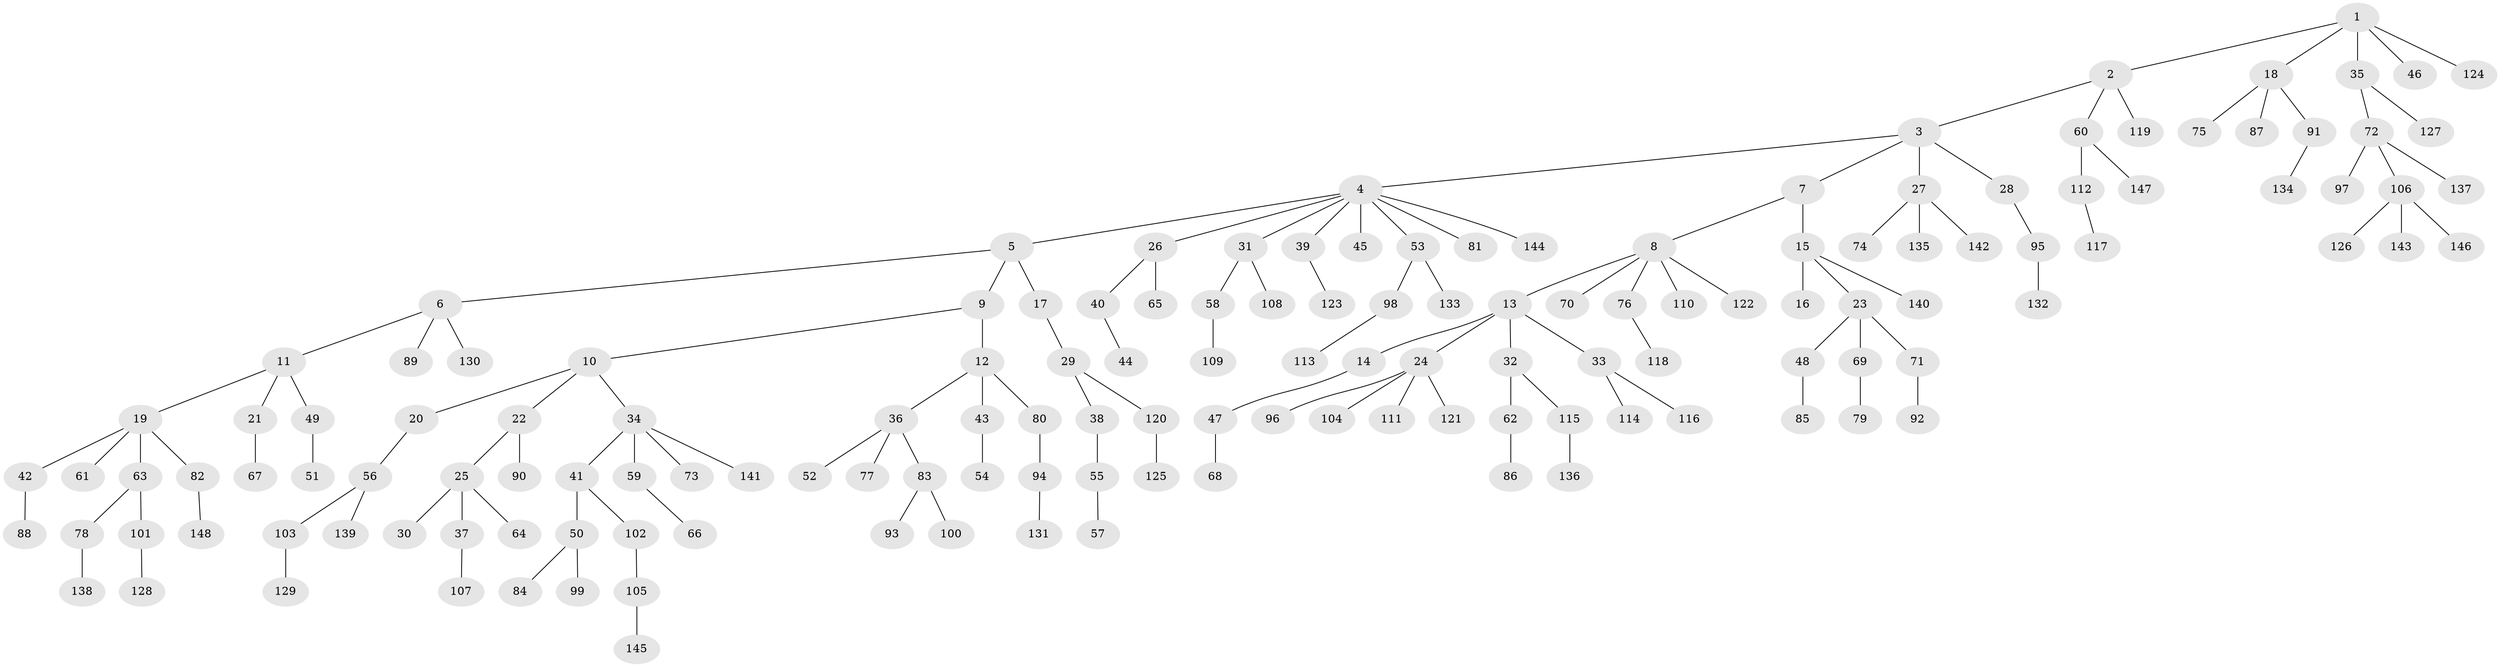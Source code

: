 // Generated by graph-tools (version 1.1) at 2025/50/03/09/25 03:50:22]
// undirected, 148 vertices, 147 edges
graph export_dot {
graph [start="1"]
  node [color=gray90,style=filled];
  1;
  2;
  3;
  4;
  5;
  6;
  7;
  8;
  9;
  10;
  11;
  12;
  13;
  14;
  15;
  16;
  17;
  18;
  19;
  20;
  21;
  22;
  23;
  24;
  25;
  26;
  27;
  28;
  29;
  30;
  31;
  32;
  33;
  34;
  35;
  36;
  37;
  38;
  39;
  40;
  41;
  42;
  43;
  44;
  45;
  46;
  47;
  48;
  49;
  50;
  51;
  52;
  53;
  54;
  55;
  56;
  57;
  58;
  59;
  60;
  61;
  62;
  63;
  64;
  65;
  66;
  67;
  68;
  69;
  70;
  71;
  72;
  73;
  74;
  75;
  76;
  77;
  78;
  79;
  80;
  81;
  82;
  83;
  84;
  85;
  86;
  87;
  88;
  89;
  90;
  91;
  92;
  93;
  94;
  95;
  96;
  97;
  98;
  99;
  100;
  101;
  102;
  103;
  104;
  105;
  106;
  107;
  108;
  109;
  110;
  111;
  112;
  113;
  114;
  115;
  116;
  117;
  118;
  119;
  120;
  121;
  122;
  123;
  124;
  125;
  126;
  127;
  128;
  129;
  130;
  131;
  132;
  133;
  134;
  135;
  136;
  137;
  138;
  139;
  140;
  141;
  142;
  143;
  144;
  145;
  146;
  147;
  148;
  1 -- 2;
  1 -- 18;
  1 -- 35;
  1 -- 46;
  1 -- 124;
  2 -- 3;
  2 -- 60;
  2 -- 119;
  3 -- 4;
  3 -- 7;
  3 -- 27;
  3 -- 28;
  4 -- 5;
  4 -- 26;
  4 -- 31;
  4 -- 39;
  4 -- 45;
  4 -- 53;
  4 -- 81;
  4 -- 144;
  5 -- 6;
  5 -- 9;
  5 -- 17;
  6 -- 11;
  6 -- 89;
  6 -- 130;
  7 -- 8;
  7 -- 15;
  8 -- 13;
  8 -- 70;
  8 -- 76;
  8 -- 110;
  8 -- 122;
  9 -- 10;
  9 -- 12;
  10 -- 20;
  10 -- 22;
  10 -- 34;
  11 -- 19;
  11 -- 21;
  11 -- 49;
  12 -- 36;
  12 -- 43;
  12 -- 80;
  13 -- 14;
  13 -- 24;
  13 -- 32;
  13 -- 33;
  14 -- 47;
  15 -- 16;
  15 -- 23;
  15 -- 140;
  17 -- 29;
  18 -- 75;
  18 -- 87;
  18 -- 91;
  19 -- 42;
  19 -- 61;
  19 -- 63;
  19 -- 82;
  20 -- 56;
  21 -- 67;
  22 -- 25;
  22 -- 90;
  23 -- 48;
  23 -- 69;
  23 -- 71;
  24 -- 96;
  24 -- 104;
  24 -- 111;
  24 -- 121;
  25 -- 30;
  25 -- 37;
  25 -- 64;
  26 -- 40;
  26 -- 65;
  27 -- 74;
  27 -- 135;
  27 -- 142;
  28 -- 95;
  29 -- 38;
  29 -- 120;
  31 -- 58;
  31 -- 108;
  32 -- 62;
  32 -- 115;
  33 -- 114;
  33 -- 116;
  34 -- 41;
  34 -- 59;
  34 -- 73;
  34 -- 141;
  35 -- 72;
  35 -- 127;
  36 -- 52;
  36 -- 77;
  36 -- 83;
  37 -- 107;
  38 -- 55;
  39 -- 123;
  40 -- 44;
  41 -- 50;
  41 -- 102;
  42 -- 88;
  43 -- 54;
  47 -- 68;
  48 -- 85;
  49 -- 51;
  50 -- 84;
  50 -- 99;
  53 -- 98;
  53 -- 133;
  55 -- 57;
  56 -- 103;
  56 -- 139;
  58 -- 109;
  59 -- 66;
  60 -- 112;
  60 -- 147;
  62 -- 86;
  63 -- 78;
  63 -- 101;
  69 -- 79;
  71 -- 92;
  72 -- 97;
  72 -- 106;
  72 -- 137;
  76 -- 118;
  78 -- 138;
  80 -- 94;
  82 -- 148;
  83 -- 93;
  83 -- 100;
  91 -- 134;
  94 -- 131;
  95 -- 132;
  98 -- 113;
  101 -- 128;
  102 -- 105;
  103 -- 129;
  105 -- 145;
  106 -- 126;
  106 -- 143;
  106 -- 146;
  112 -- 117;
  115 -- 136;
  120 -- 125;
}
